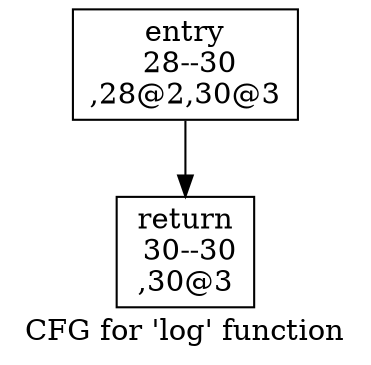 digraph "CFG for 'log' function" {
	label="CFG for 'log' function";

	Node0x1008137e0 [shape=record,label="{entry\n 28--30\n,28@2,30@3\n}"];
	Node0x1008137e0 -> Node0x100813830;
	Node0x100813830 [shape=record,label="{return\n 30--30\n,30@3\n}"];
}
